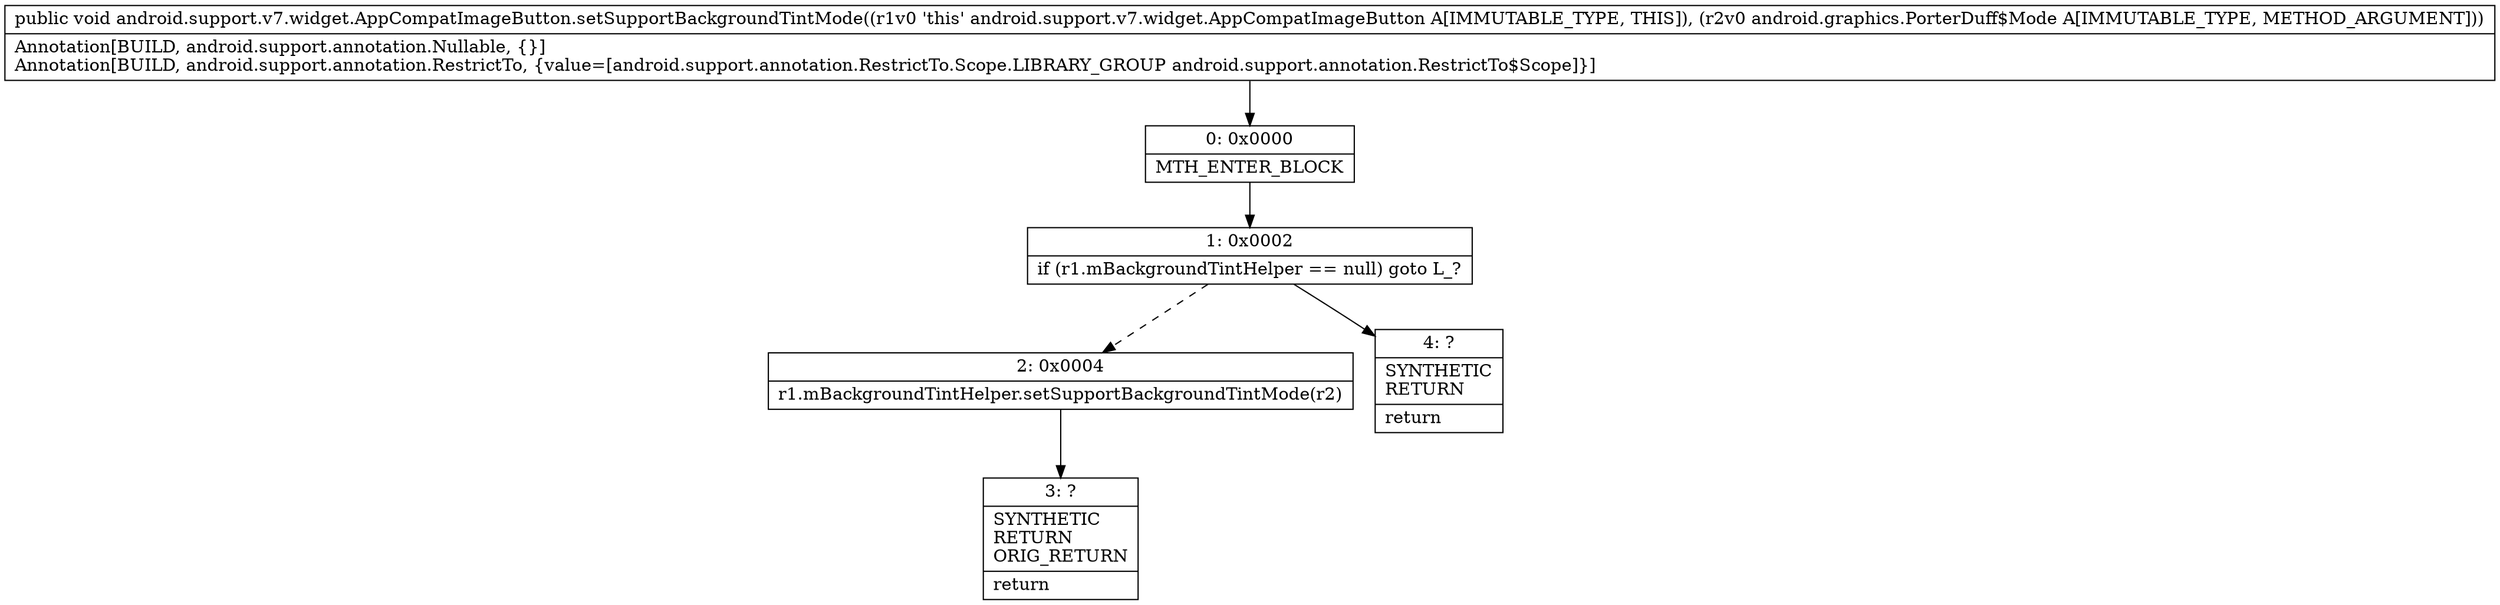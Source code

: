 digraph "CFG forandroid.support.v7.widget.AppCompatImageButton.setSupportBackgroundTintMode(Landroid\/graphics\/PorterDuff$Mode;)V" {
Node_0 [shape=record,label="{0\:\ 0x0000|MTH_ENTER_BLOCK\l}"];
Node_1 [shape=record,label="{1\:\ 0x0002|if (r1.mBackgroundTintHelper == null) goto L_?\l}"];
Node_2 [shape=record,label="{2\:\ 0x0004|r1.mBackgroundTintHelper.setSupportBackgroundTintMode(r2)\l}"];
Node_3 [shape=record,label="{3\:\ ?|SYNTHETIC\lRETURN\lORIG_RETURN\l|return\l}"];
Node_4 [shape=record,label="{4\:\ ?|SYNTHETIC\lRETURN\l|return\l}"];
MethodNode[shape=record,label="{public void android.support.v7.widget.AppCompatImageButton.setSupportBackgroundTintMode((r1v0 'this' android.support.v7.widget.AppCompatImageButton A[IMMUTABLE_TYPE, THIS]), (r2v0 android.graphics.PorterDuff$Mode A[IMMUTABLE_TYPE, METHOD_ARGUMENT]))  | Annotation[BUILD, android.support.annotation.Nullable, \{\}]\lAnnotation[BUILD, android.support.annotation.RestrictTo, \{value=[android.support.annotation.RestrictTo.Scope.LIBRARY_GROUP android.support.annotation.RestrictTo$Scope]\}]\l}"];
MethodNode -> Node_0;
Node_0 -> Node_1;
Node_1 -> Node_2[style=dashed];
Node_1 -> Node_4;
Node_2 -> Node_3;
}

